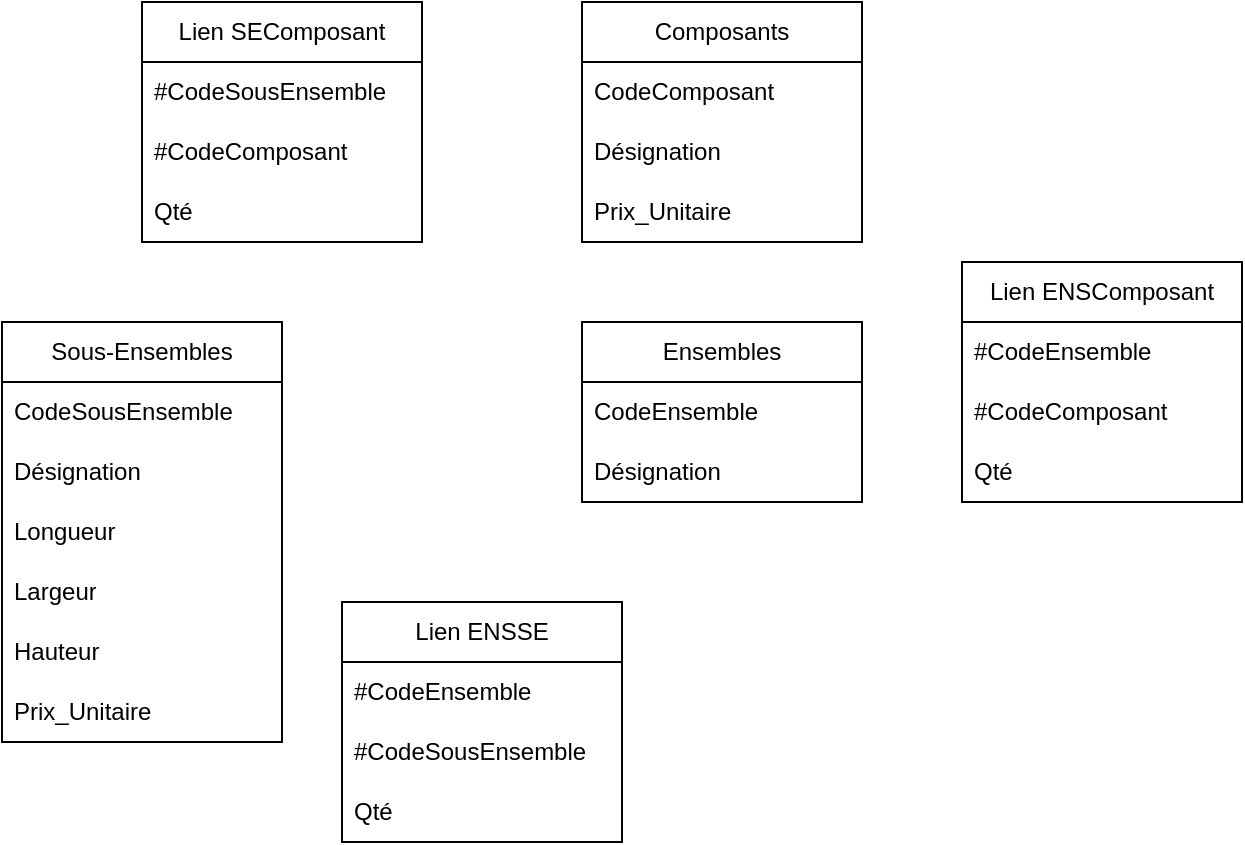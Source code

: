<mxfile version="21.6.3" type="onedrive" pages="2">
  <diagram id="bP1gA4qTmuMPIJQfdlCD" name="Page-4">
    <mxGraphModel grid="1" page="1" gridSize="10" guides="1" tooltips="1" connect="1" arrows="1" fold="1" pageScale="1" pageWidth="827" pageHeight="1169" math="0" shadow="0">
      <root>
        <mxCell id="0" />
        <mxCell id="1" parent="0" />
        <mxCell id="SRK2tyk7jHvzQFyKNPNp-1" value="Lien SEComposant" style="swimlane;fontStyle=0;childLayout=stackLayout;horizontal=1;startSize=30;horizontalStack=0;resizeParent=1;resizeParentMax=0;resizeLast=0;collapsible=1;marginBottom=0;whiteSpace=wrap;html=1;" vertex="1" parent="1">
          <mxGeometry x="100" y="50" width="140" height="120" as="geometry" />
        </mxCell>
        <mxCell id="SRK2tyk7jHvzQFyKNPNp-2" value="#CodeSousEnsemble" style="text;strokeColor=none;fillColor=none;align=left;verticalAlign=middle;spacingLeft=4;spacingRight=4;overflow=hidden;points=[[0,0.5],[1,0.5]];portConstraint=eastwest;rotatable=0;whiteSpace=wrap;html=1;" vertex="1" parent="SRK2tyk7jHvzQFyKNPNp-1">
          <mxGeometry y="30" width="140" height="30" as="geometry" />
        </mxCell>
        <mxCell id="SRK2tyk7jHvzQFyKNPNp-3" value="#CodeComposant" style="text;strokeColor=none;fillColor=none;align=left;verticalAlign=middle;spacingLeft=4;spacingRight=4;overflow=hidden;points=[[0,0.5],[1,0.5]];portConstraint=eastwest;rotatable=0;whiteSpace=wrap;html=1;" vertex="1" parent="SRK2tyk7jHvzQFyKNPNp-1">
          <mxGeometry y="60" width="140" height="30" as="geometry" />
        </mxCell>
        <mxCell id="SRK2tyk7jHvzQFyKNPNp-4" value="Qté" style="text;strokeColor=none;fillColor=none;align=left;verticalAlign=middle;spacingLeft=4;spacingRight=4;overflow=hidden;points=[[0,0.5],[1,0.5]];portConstraint=eastwest;rotatable=0;whiteSpace=wrap;html=1;" vertex="1" parent="SRK2tyk7jHvzQFyKNPNp-1">
          <mxGeometry y="90" width="140" height="30" as="geometry" />
        </mxCell>
        <mxCell id="SRK2tyk7jHvzQFyKNPNp-5" value="Lien ENSComposant" style="swimlane;fontStyle=0;childLayout=stackLayout;horizontal=1;startSize=30;horizontalStack=0;resizeParent=1;resizeParentMax=0;resizeLast=0;collapsible=1;marginBottom=0;whiteSpace=wrap;html=1;" vertex="1" parent="1">
          <mxGeometry x="510" y="180" width="140" height="120" as="geometry" />
        </mxCell>
        <mxCell id="SRK2tyk7jHvzQFyKNPNp-6" value="#CodeEnsemble" style="text;strokeColor=none;fillColor=none;align=left;verticalAlign=middle;spacingLeft=4;spacingRight=4;overflow=hidden;points=[[0,0.5],[1,0.5]];portConstraint=eastwest;rotatable=0;whiteSpace=wrap;html=1;" vertex="1" parent="SRK2tyk7jHvzQFyKNPNp-5">
          <mxGeometry y="30" width="140" height="30" as="geometry" />
        </mxCell>
        <mxCell id="SRK2tyk7jHvzQFyKNPNp-7" value="#CodeComposant" style="text;strokeColor=none;fillColor=none;align=left;verticalAlign=middle;spacingLeft=4;spacingRight=4;overflow=hidden;points=[[0,0.5],[1,0.5]];portConstraint=eastwest;rotatable=0;whiteSpace=wrap;html=1;" vertex="1" parent="SRK2tyk7jHvzQFyKNPNp-5">
          <mxGeometry y="60" width="140" height="30" as="geometry" />
        </mxCell>
        <mxCell id="SRK2tyk7jHvzQFyKNPNp-8" value="Qté" style="text;strokeColor=none;fillColor=none;align=left;verticalAlign=middle;spacingLeft=4;spacingRight=4;overflow=hidden;points=[[0,0.5],[1,0.5]];portConstraint=eastwest;rotatable=0;whiteSpace=wrap;html=1;" vertex="1" parent="SRK2tyk7jHvzQFyKNPNp-5">
          <mxGeometry y="90" width="140" height="30" as="geometry" />
        </mxCell>
        <mxCell id="SRK2tyk7jHvzQFyKNPNp-9" value="Sous-Ensembles" style="swimlane;fontStyle=0;childLayout=stackLayout;horizontal=1;startSize=30;horizontalStack=0;resizeParent=1;resizeParentMax=0;resizeLast=0;collapsible=1;marginBottom=0;whiteSpace=wrap;html=1;" vertex="1" parent="1">
          <mxGeometry x="30" y="210" width="140" height="210" as="geometry" />
        </mxCell>
        <mxCell id="SRK2tyk7jHvzQFyKNPNp-10" value="CodeSousEnsemble" style="text;strokeColor=none;fillColor=none;align=left;verticalAlign=middle;spacingLeft=4;spacingRight=4;overflow=hidden;points=[[0,0.5],[1,0.5]];portConstraint=eastwest;rotatable=0;whiteSpace=wrap;html=1;" vertex="1" parent="SRK2tyk7jHvzQFyKNPNp-9">
          <mxGeometry y="30" width="140" height="30" as="geometry" />
        </mxCell>
        <mxCell id="SRK2tyk7jHvzQFyKNPNp-11" value="Désignation" style="text;strokeColor=none;fillColor=none;align=left;verticalAlign=middle;spacingLeft=4;spacingRight=4;overflow=hidden;points=[[0,0.5],[1,0.5]];portConstraint=eastwest;rotatable=0;whiteSpace=wrap;html=1;" vertex="1" parent="SRK2tyk7jHvzQFyKNPNp-9">
          <mxGeometry y="60" width="140" height="30" as="geometry" />
        </mxCell>
        <mxCell id="SRK2tyk7jHvzQFyKNPNp-12" value="Longueur" style="text;strokeColor=none;fillColor=none;align=left;verticalAlign=middle;spacingLeft=4;spacingRight=4;overflow=hidden;points=[[0,0.5],[1,0.5]];portConstraint=eastwest;rotatable=0;whiteSpace=wrap;html=1;" vertex="1" parent="SRK2tyk7jHvzQFyKNPNp-9">
          <mxGeometry y="90" width="140" height="30" as="geometry" />
        </mxCell>
        <mxCell id="SRK2tyk7jHvzQFyKNPNp-28" value="Largeur" style="text;strokeColor=none;fillColor=none;align=left;verticalAlign=middle;spacingLeft=4;spacingRight=4;overflow=hidden;points=[[0,0.5],[1,0.5]];portConstraint=eastwest;rotatable=0;whiteSpace=wrap;html=1;" vertex="1" parent="SRK2tyk7jHvzQFyKNPNp-9">
          <mxGeometry y="120" width="140" height="30" as="geometry" />
        </mxCell>
        <mxCell id="SRK2tyk7jHvzQFyKNPNp-29" value="Hauteur" style="text;strokeColor=none;fillColor=none;align=left;verticalAlign=middle;spacingLeft=4;spacingRight=4;overflow=hidden;points=[[0,0.5],[1,0.5]];portConstraint=eastwest;rotatable=0;whiteSpace=wrap;html=1;" vertex="1" parent="SRK2tyk7jHvzQFyKNPNp-9">
          <mxGeometry y="150" width="140" height="30" as="geometry" />
        </mxCell>
        <mxCell id="SRK2tyk7jHvzQFyKNPNp-30" value="Prix_Unitaire" style="text;strokeColor=none;fillColor=none;align=left;verticalAlign=middle;spacingLeft=4;spacingRight=4;overflow=hidden;points=[[0,0.5],[1,0.5]];portConstraint=eastwest;rotatable=0;whiteSpace=wrap;html=1;" vertex="1" parent="SRK2tyk7jHvzQFyKNPNp-9">
          <mxGeometry y="180" width="140" height="30" as="geometry" />
        </mxCell>
        <mxCell id="SRK2tyk7jHvzQFyKNPNp-13" value="Composants" style="swimlane;fontStyle=0;childLayout=stackLayout;horizontal=1;startSize=30;horizontalStack=0;resizeParent=1;resizeParentMax=0;resizeLast=0;collapsible=1;marginBottom=0;whiteSpace=wrap;html=1;" vertex="1" parent="1">
          <mxGeometry x="320" y="50" width="140" height="120" as="geometry" />
        </mxCell>
        <mxCell id="SRK2tyk7jHvzQFyKNPNp-14" value="CodeComposant" style="text;strokeColor=none;fillColor=none;align=left;verticalAlign=middle;spacingLeft=4;spacingRight=4;overflow=hidden;points=[[0,0.5],[1,0.5]];portConstraint=eastwest;rotatable=0;whiteSpace=wrap;html=1;" vertex="1" parent="SRK2tyk7jHvzQFyKNPNp-13">
          <mxGeometry y="30" width="140" height="30" as="geometry" />
        </mxCell>
        <mxCell id="SRK2tyk7jHvzQFyKNPNp-15" value="Désignation" style="text;strokeColor=none;fillColor=none;align=left;verticalAlign=middle;spacingLeft=4;spacingRight=4;overflow=hidden;points=[[0,0.5],[1,0.5]];portConstraint=eastwest;rotatable=0;whiteSpace=wrap;html=1;" vertex="1" parent="SRK2tyk7jHvzQFyKNPNp-13">
          <mxGeometry y="60" width="140" height="30" as="geometry" />
        </mxCell>
        <mxCell id="SRK2tyk7jHvzQFyKNPNp-16" value="Prix_Unitaire" style="text;strokeColor=none;fillColor=none;align=left;verticalAlign=middle;spacingLeft=4;spacingRight=4;overflow=hidden;points=[[0,0.5],[1,0.5]];portConstraint=eastwest;rotatable=0;whiteSpace=wrap;html=1;" vertex="1" parent="SRK2tyk7jHvzQFyKNPNp-13">
          <mxGeometry y="90" width="140" height="30" as="geometry" />
        </mxCell>
        <mxCell id="SRK2tyk7jHvzQFyKNPNp-17" value="Lien ENSSE" style="swimlane;fontStyle=0;childLayout=stackLayout;horizontal=1;startSize=30;horizontalStack=0;resizeParent=1;resizeParentMax=0;resizeLast=0;collapsible=1;marginBottom=0;whiteSpace=wrap;html=1;" vertex="1" parent="1">
          <mxGeometry x="200" y="350" width="140" height="120" as="geometry" />
        </mxCell>
        <mxCell id="SRK2tyk7jHvzQFyKNPNp-18" value="#CodeEnsemble" style="text;strokeColor=none;fillColor=none;align=left;verticalAlign=middle;spacingLeft=4;spacingRight=4;overflow=hidden;points=[[0,0.5],[1,0.5]];portConstraint=eastwest;rotatable=0;whiteSpace=wrap;html=1;" vertex="1" parent="SRK2tyk7jHvzQFyKNPNp-17">
          <mxGeometry y="30" width="140" height="30" as="geometry" />
        </mxCell>
        <mxCell id="SRK2tyk7jHvzQFyKNPNp-19" value="#CodeSousEnsemble" style="text;strokeColor=none;fillColor=none;align=left;verticalAlign=middle;spacingLeft=4;spacingRight=4;overflow=hidden;points=[[0,0.5],[1,0.5]];portConstraint=eastwest;rotatable=0;whiteSpace=wrap;html=1;" vertex="1" parent="SRK2tyk7jHvzQFyKNPNp-17">
          <mxGeometry y="60" width="140" height="30" as="geometry" />
        </mxCell>
        <mxCell id="SRK2tyk7jHvzQFyKNPNp-20" value="Qté" style="text;strokeColor=none;fillColor=none;align=left;verticalAlign=middle;spacingLeft=4;spacingRight=4;overflow=hidden;points=[[0,0.5],[1,0.5]];portConstraint=eastwest;rotatable=0;whiteSpace=wrap;html=1;" vertex="1" parent="SRK2tyk7jHvzQFyKNPNp-17">
          <mxGeometry y="90" width="140" height="30" as="geometry" />
        </mxCell>
        <mxCell id="SRK2tyk7jHvzQFyKNPNp-21" value="Ensembles" style="swimlane;fontStyle=0;childLayout=stackLayout;horizontal=1;startSize=30;horizontalStack=0;resizeParent=1;resizeParentMax=0;resizeLast=0;collapsible=1;marginBottom=0;whiteSpace=wrap;html=1;" vertex="1" parent="1">
          <mxGeometry x="320" y="210" width="140" height="90" as="geometry" />
        </mxCell>
        <mxCell id="SRK2tyk7jHvzQFyKNPNp-22" value="CodeEnsemble" style="text;strokeColor=none;fillColor=none;align=left;verticalAlign=middle;spacingLeft=4;spacingRight=4;overflow=hidden;points=[[0,0.5],[1,0.5]];portConstraint=eastwest;rotatable=0;whiteSpace=wrap;html=1;" vertex="1" parent="SRK2tyk7jHvzQFyKNPNp-21">
          <mxGeometry y="30" width="140" height="30" as="geometry" />
        </mxCell>
        <mxCell id="SRK2tyk7jHvzQFyKNPNp-23" value="Désignation" style="text;strokeColor=none;fillColor=none;align=left;verticalAlign=middle;spacingLeft=4;spacingRight=4;overflow=hidden;points=[[0,0.5],[1,0.5]];portConstraint=eastwest;rotatable=0;whiteSpace=wrap;html=1;" vertex="1" parent="SRK2tyk7jHvzQFyKNPNp-21">
          <mxGeometry y="60" width="140" height="30" as="geometry" />
        </mxCell>
      </root>
    </mxGraphModel>
  </diagram>
  <diagram name="Copie de Page-4" id="w9XBkdkntlqGb7Plt3Ya">
    <mxGraphModel grid="1" page="1" gridSize="10" guides="1" tooltips="1" connect="1" arrows="1" fold="1" pageScale="1" pageWidth="827" pageHeight="1169" math="0" shadow="0">
      <root>
        <mxCell id="fHIPle9FNmfkxJ2BqckS-0" />
        <mxCell id="fHIPle9FNmfkxJ2BqckS-1" parent="fHIPle9FNmfkxJ2BqckS-0" />
        <mxCell id="fHIPle9FNmfkxJ2BqckS-10" value="Sous-Ensembles" style="swimlane;fontStyle=0;childLayout=stackLayout;horizontal=1;startSize=30;horizontalStack=0;resizeParent=1;resizeParentMax=0;resizeLast=0;collapsible=1;marginBottom=0;whiteSpace=wrap;html=1;" parent="fHIPle9FNmfkxJ2BqckS-1" vertex="1">
          <mxGeometry x="40" y="280" width="140" height="210" as="geometry" />
        </mxCell>
        <mxCell id="fHIPle9FNmfkxJ2BqckS-11" value="&lt;u&gt;CodeSousEnsemble&lt;/u&gt;" style="text;strokeColor=none;fillColor=none;align=left;verticalAlign=middle;spacingLeft=4;spacingRight=4;overflow=hidden;points=[[0,0.5],[1,0.5]];portConstraint=eastwest;rotatable=0;whiteSpace=wrap;html=1;" parent="fHIPle9FNmfkxJ2BqckS-10" vertex="1">
          <mxGeometry y="30" width="140" height="30" as="geometry" />
        </mxCell>
        <mxCell id="fHIPle9FNmfkxJ2BqckS-12" value="Désignation" style="text;strokeColor=none;fillColor=none;align=left;verticalAlign=middle;spacingLeft=4;spacingRight=4;overflow=hidden;points=[[0,0.5],[1,0.5]];portConstraint=eastwest;rotatable=0;whiteSpace=wrap;html=1;" parent="fHIPle9FNmfkxJ2BqckS-10" vertex="1">
          <mxGeometry y="60" width="140" height="30" as="geometry" />
        </mxCell>
        <mxCell id="fHIPle9FNmfkxJ2BqckS-13" value="Longueur" style="text;strokeColor=none;fillColor=none;align=left;verticalAlign=middle;spacingLeft=4;spacingRight=4;overflow=hidden;points=[[0,0.5],[1,0.5]];portConstraint=eastwest;rotatable=0;whiteSpace=wrap;html=1;" parent="fHIPle9FNmfkxJ2BqckS-10" vertex="1">
          <mxGeometry y="90" width="140" height="30" as="geometry" />
        </mxCell>
        <mxCell id="fHIPle9FNmfkxJ2BqckS-14" value="Largeur" style="text;strokeColor=none;fillColor=none;align=left;verticalAlign=middle;spacingLeft=4;spacingRight=4;overflow=hidden;points=[[0,0.5],[1,0.5]];portConstraint=eastwest;rotatable=0;whiteSpace=wrap;html=1;" parent="fHIPle9FNmfkxJ2BqckS-10" vertex="1">
          <mxGeometry y="120" width="140" height="30" as="geometry" />
        </mxCell>
        <mxCell id="fHIPle9FNmfkxJ2BqckS-15" value="Hauteur" style="text;strokeColor=none;fillColor=none;align=left;verticalAlign=middle;spacingLeft=4;spacingRight=4;overflow=hidden;points=[[0,0.5],[1,0.5]];portConstraint=eastwest;rotatable=0;whiteSpace=wrap;html=1;" parent="fHIPle9FNmfkxJ2BqckS-10" vertex="1">
          <mxGeometry y="150" width="140" height="30" as="geometry" />
        </mxCell>
        <mxCell id="fHIPle9FNmfkxJ2BqckS-16" value="Prix_Unitaire" style="text;strokeColor=none;fillColor=none;align=left;verticalAlign=middle;spacingLeft=4;spacingRight=4;overflow=hidden;points=[[0,0.5],[1,0.5]];portConstraint=eastwest;rotatable=0;whiteSpace=wrap;html=1;" parent="fHIPle9FNmfkxJ2BqckS-10" vertex="1">
          <mxGeometry y="180" width="140" height="30" as="geometry" />
        </mxCell>
        <mxCell id="fHIPle9FNmfkxJ2BqckS-17" value="Composants" style="swimlane;fontStyle=0;childLayout=stackLayout;horizontal=1;startSize=30;horizontalStack=0;resizeParent=1;resizeParentMax=0;resizeLast=0;collapsible=1;marginBottom=0;whiteSpace=wrap;html=1;" parent="fHIPle9FNmfkxJ2BqckS-1" vertex="1">
          <mxGeometry x="560" y="280" width="140" height="120" as="geometry" />
        </mxCell>
        <mxCell id="fHIPle9FNmfkxJ2BqckS-18" value="&lt;u&gt;CodeComposant&lt;/u&gt;" style="text;strokeColor=none;fillColor=none;align=left;verticalAlign=middle;spacingLeft=4;spacingRight=4;overflow=hidden;points=[[0,0.5],[1,0.5]];portConstraint=eastwest;rotatable=0;whiteSpace=wrap;html=1;" parent="fHIPle9FNmfkxJ2BqckS-17" vertex="1">
          <mxGeometry y="30" width="140" height="30" as="geometry" />
        </mxCell>
        <mxCell id="fHIPle9FNmfkxJ2BqckS-19" value="Désignation" style="text;strokeColor=none;fillColor=none;align=left;verticalAlign=middle;spacingLeft=4;spacingRight=4;overflow=hidden;points=[[0,0.5],[1,0.5]];portConstraint=eastwest;rotatable=0;whiteSpace=wrap;html=1;" parent="fHIPle9FNmfkxJ2BqckS-17" vertex="1">
          <mxGeometry y="60" width="140" height="30" as="geometry" />
        </mxCell>
        <mxCell id="fHIPle9FNmfkxJ2BqckS-20" value="Prix_Unitaire" style="text;strokeColor=none;fillColor=none;align=left;verticalAlign=middle;spacingLeft=4;spacingRight=4;overflow=hidden;points=[[0,0.5],[1,0.5]];portConstraint=eastwest;rotatable=0;whiteSpace=wrap;html=1;" parent="fHIPle9FNmfkxJ2BqckS-17" vertex="1">
          <mxGeometry y="90" width="140" height="30" as="geometry" />
        </mxCell>
        <mxCell id="fHIPle9FNmfkxJ2BqckS-25" value="Ensembles" style="swimlane;fontStyle=0;childLayout=stackLayout;horizontal=1;startSize=30;horizontalStack=0;resizeParent=1;resizeParentMax=0;resizeLast=0;collapsible=1;marginBottom=0;whiteSpace=wrap;html=1;" parent="fHIPle9FNmfkxJ2BqckS-1" vertex="1">
          <mxGeometry x="310" y="280" width="140" height="90" as="geometry" />
        </mxCell>
        <mxCell id="fHIPle9FNmfkxJ2BqckS-26" value="&lt;u&gt;CodeEnsemble&lt;/u&gt;" style="text;strokeColor=none;fillColor=none;align=left;verticalAlign=middle;spacingLeft=4;spacingRight=4;overflow=hidden;points=[[0,0.5],[1,0.5]];portConstraint=eastwest;rotatable=0;whiteSpace=wrap;html=1;" parent="fHIPle9FNmfkxJ2BqckS-25" vertex="1">
          <mxGeometry y="30" width="140" height="30" as="geometry" />
        </mxCell>
        <mxCell id="fHIPle9FNmfkxJ2BqckS-27" value="Désignation" style="text;strokeColor=none;fillColor=none;align=left;verticalAlign=middle;spacingLeft=4;spacingRight=4;overflow=hidden;points=[[0,0.5],[1,0.5]];portConstraint=eastwest;rotatable=0;whiteSpace=wrap;html=1;" parent="fHIPle9FNmfkxJ2BqckS-25" vertex="1">
          <mxGeometry y="60" width="140" height="30" as="geometry" />
        </mxCell>
        <mxCell id="TzpjbF8O1jXnsWJIDK3l-0" value="" style="ellipse;whiteSpace=wrap;html=1;" vertex="1" parent="fHIPle9FNmfkxJ2BqckS-1">
          <mxGeometry x="440" y="160" width="120" height="80" as="geometry" />
        </mxCell>
        <mxCell id="TzpjbF8O1jXnsWJIDK3l-1" value="" style="ellipse;whiteSpace=wrap;html=1;" vertex="1" parent="fHIPle9FNmfkxJ2BqckS-1">
          <mxGeometry x="160" y="160" width="120" height="80" as="geometry" />
        </mxCell>
        <mxCell id="TzpjbF8O1jXnsWJIDK3l-2" value="Qté" style="text;html=1;strokeColor=none;fillColor=none;align=center;verticalAlign=middle;whiteSpace=wrap;rounded=0;" vertex="1" parent="fHIPle9FNmfkxJ2BqckS-1">
          <mxGeometry x="190" y="185" width="60" height="30" as="geometry" />
        </mxCell>
        <mxCell id="TzpjbF8O1jXnsWJIDK3l-4" value="Qté" style="text;html=1;strokeColor=none;fillColor=none;align=center;verticalAlign=middle;whiteSpace=wrap;rounded=0;" vertex="1" parent="fHIPle9FNmfkxJ2BqckS-1">
          <mxGeometry x="470" y="185" width="60" height="30" as="geometry" />
        </mxCell>
        <mxCell id="TzpjbF8O1jXnsWJIDK3l-5" value="" style="endArrow=none;html=1;rounded=0;" edge="1" parent="fHIPle9FNmfkxJ2BqckS-1">
          <mxGeometry width="50" height="50" relative="1" as="geometry">
            <mxPoint x="410" y="280" as="sourcePoint" />
            <mxPoint x="460" y="230" as="targetPoint" />
          </mxGeometry>
        </mxCell>
        <mxCell id="TzpjbF8O1jXnsWJIDK3l-6" value="" style="endArrow=none;html=1;rounded=0;" edge="1" parent="fHIPle9FNmfkxJ2BqckS-1">
          <mxGeometry width="50" height="50" relative="1" as="geometry">
            <mxPoint x="130" y="280" as="sourcePoint" />
            <mxPoint x="180" y="230" as="targetPoint" />
          </mxGeometry>
        </mxCell>
        <mxCell id="TzpjbF8O1jXnsWJIDK3l-7" value="" style="endArrow=none;html=1;rounded=0;" edge="1" parent="fHIPle9FNmfkxJ2BqckS-1">
          <mxGeometry width="50" height="50" relative="1" as="geometry">
            <mxPoint x="580" y="280" as="sourcePoint" />
            <mxPoint x="550" y="220" as="targetPoint" />
          </mxGeometry>
        </mxCell>
        <mxCell id="TzpjbF8O1jXnsWJIDK3l-8" value="" style="endArrow=none;html=1;rounded=0;entryX=1;entryY=1;entryDx=0;entryDy=0;" edge="1" parent="fHIPle9FNmfkxJ2BqckS-1" target="TzpjbF8O1jXnsWJIDK3l-1">
          <mxGeometry width="50" height="50" relative="1" as="geometry">
            <mxPoint x="330" y="280" as="sourcePoint" />
            <mxPoint x="380" y="230" as="targetPoint" />
          </mxGeometry>
        </mxCell>
      </root>
    </mxGraphModel>
  </diagram>
</mxfile>
